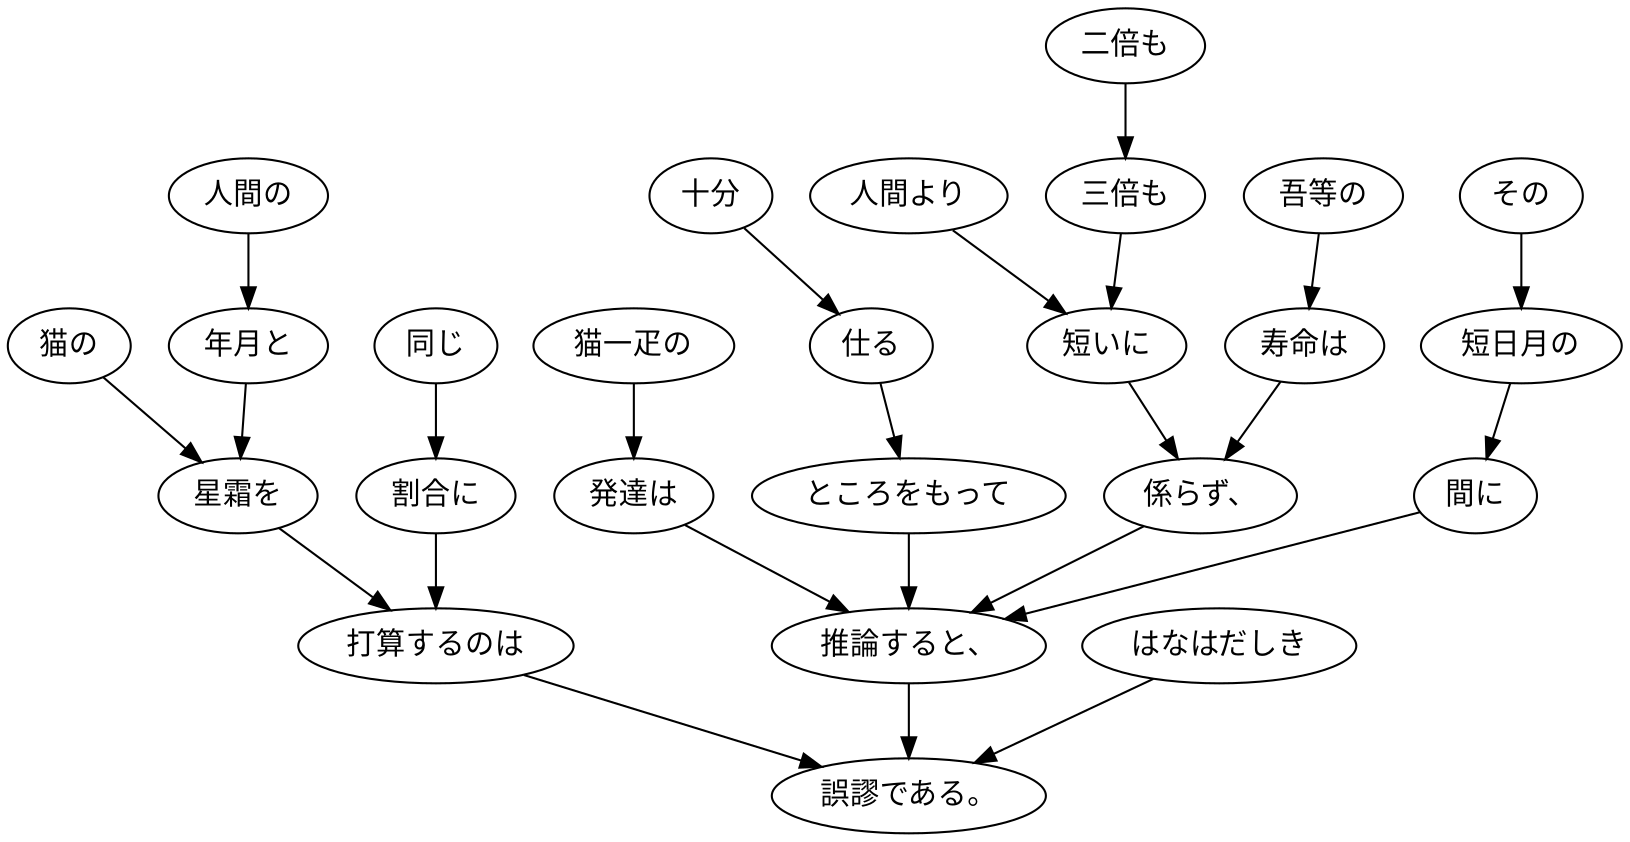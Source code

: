 digraph graph3897 {
	node0 [label="吾等の"];
	node1 [label="寿命は"];
	node2 [label="人間より"];
	node3 [label="二倍も"];
	node4 [label="三倍も"];
	node5 [label="短いに"];
	node6 [label="係らず、"];
	node7 [label="その"];
	node8 [label="短日月の"];
	node9 [label="間に"];
	node10 [label="猫一疋の"];
	node11 [label="発達は"];
	node12 [label="十分"];
	node13 [label="仕る"];
	node14 [label="ところをもって"];
	node15 [label="推論すると、"];
	node16 [label="人間の"];
	node17 [label="年月と"];
	node18 [label="猫の"];
	node19 [label="星霜を"];
	node20 [label="同じ"];
	node21 [label="割合に"];
	node22 [label="打算するのは"];
	node23 [label="はなはだしき"];
	node24 [label="誤謬である。"];
	node0 -> node1;
	node1 -> node6;
	node2 -> node5;
	node3 -> node4;
	node4 -> node5;
	node5 -> node6;
	node6 -> node15;
	node7 -> node8;
	node8 -> node9;
	node9 -> node15;
	node10 -> node11;
	node11 -> node15;
	node12 -> node13;
	node13 -> node14;
	node14 -> node15;
	node15 -> node24;
	node16 -> node17;
	node17 -> node19;
	node18 -> node19;
	node19 -> node22;
	node20 -> node21;
	node21 -> node22;
	node22 -> node24;
	node23 -> node24;
}
